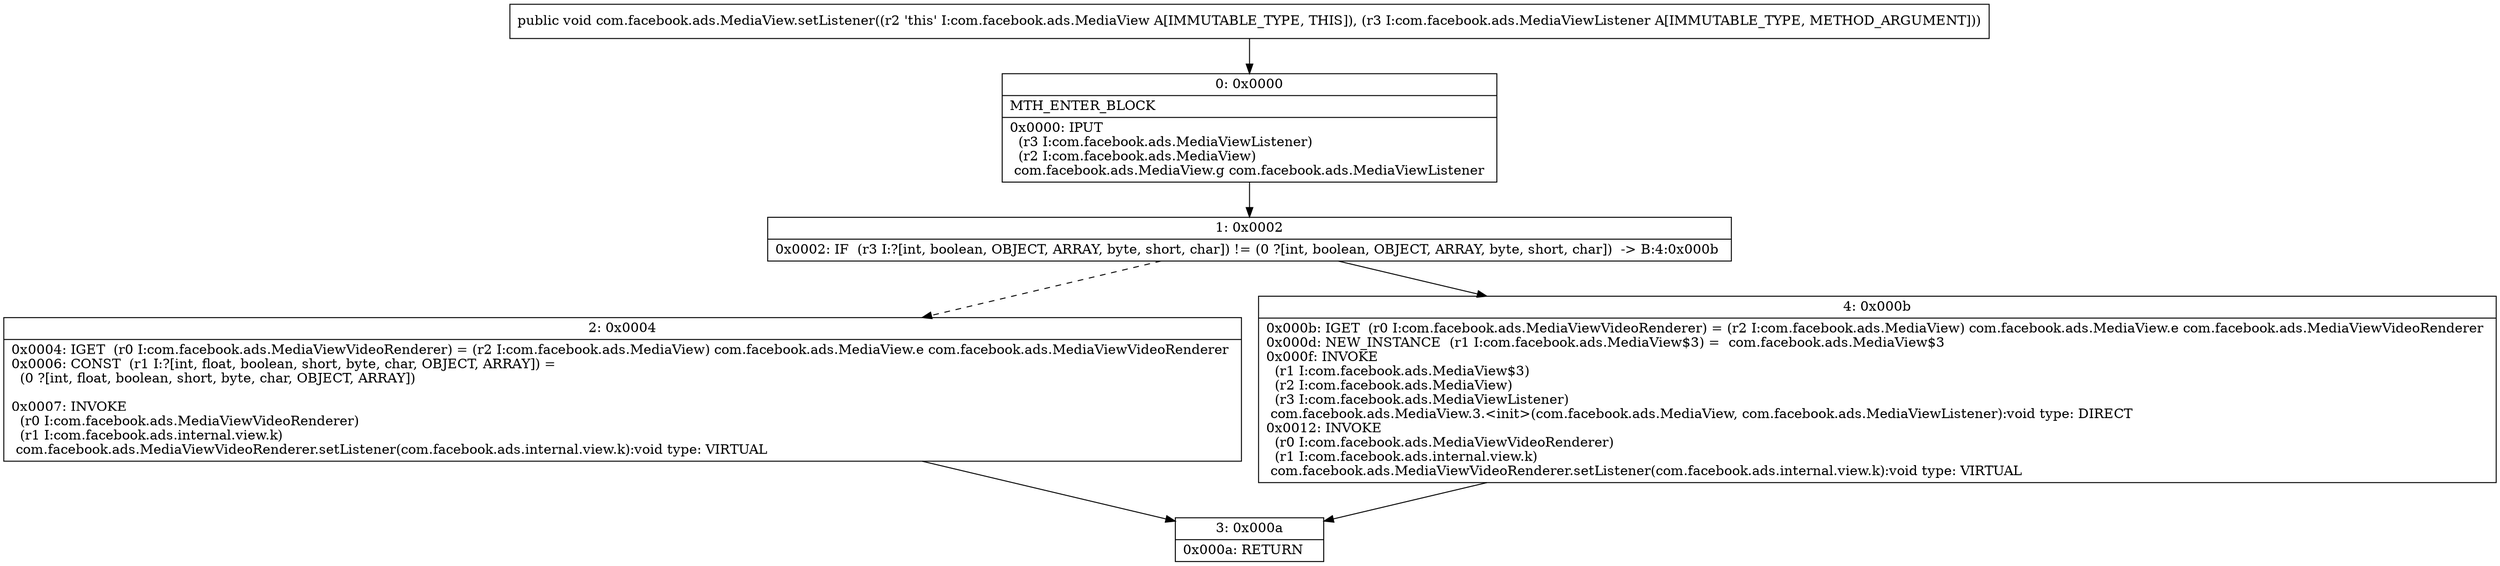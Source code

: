 digraph "CFG forcom.facebook.ads.MediaView.setListener(Lcom\/facebook\/ads\/MediaViewListener;)V" {
Node_0 [shape=record,label="{0\:\ 0x0000|MTH_ENTER_BLOCK\l|0x0000: IPUT  \l  (r3 I:com.facebook.ads.MediaViewListener)\l  (r2 I:com.facebook.ads.MediaView)\l com.facebook.ads.MediaView.g com.facebook.ads.MediaViewListener \l}"];
Node_1 [shape=record,label="{1\:\ 0x0002|0x0002: IF  (r3 I:?[int, boolean, OBJECT, ARRAY, byte, short, char]) != (0 ?[int, boolean, OBJECT, ARRAY, byte, short, char])  \-\> B:4:0x000b \l}"];
Node_2 [shape=record,label="{2\:\ 0x0004|0x0004: IGET  (r0 I:com.facebook.ads.MediaViewVideoRenderer) = (r2 I:com.facebook.ads.MediaView) com.facebook.ads.MediaView.e com.facebook.ads.MediaViewVideoRenderer \l0x0006: CONST  (r1 I:?[int, float, boolean, short, byte, char, OBJECT, ARRAY]) = \l  (0 ?[int, float, boolean, short, byte, char, OBJECT, ARRAY])\l \l0x0007: INVOKE  \l  (r0 I:com.facebook.ads.MediaViewVideoRenderer)\l  (r1 I:com.facebook.ads.internal.view.k)\l com.facebook.ads.MediaViewVideoRenderer.setListener(com.facebook.ads.internal.view.k):void type: VIRTUAL \l}"];
Node_3 [shape=record,label="{3\:\ 0x000a|0x000a: RETURN   \l}"];
Node_4 [shape=record,label="{4\:\ 0x000b|0x000b: IGET  (r0 I:com.facebook.ads.MediaViewVideoRenderer) = (r2 I:com.facebook.ads.MediaView) com.facebook.ads.MediaView.e com.facebook.ads.MediaViewVideoRenderer \l0x000d: NEW_INSTANCE  (r1 I:com.facebook.ads.MediaView$3) =  com.facebook.ads.MediaView$3 \l0x000f: INVOKE  \l  (r1 I:com.facebook.ads.MediaView$3)\l  (r2 I:com.facebook.ads.MediaView)\l  (r3 I:com.facebook.ads.MediaViewListener)\l com.facebook.ads.MediaView.3.\<init\>(com.facebook.ads.MediaView, com.facebook.ads.MediaViewListener):void type: DIRECT \l0x0012: INVOKE  \l  (r0 I:com.facebook.ads.MediaViewVideoRenderer)\l  (r1 I:com.facebook.ads.internal.view.k)\l com.facebook.ads.MediaViewVideoRenderer.setListener(com.facebook.ads.internal.view.k):void type: VIRTUAL \l}"];
MethodNode[shape=record,label="{public void com.facebook.ads.MediaView.setListener((r2 'this' I:com.facebook.ads.MediaView A[IMMUTABLE_TYPE, THIS]), (r3 I:com.facebook.ads.MediaViewListener A[IMMUTABLE_TYPE, METHOD_ARGUMENT])) }"];
MethodNode -> Node_0;
Node_0 -> Node_1;
Node_1 -> Node_2[style=dashed];
Node_1 -> Node_4;
Node_2 -> Node_3;
Node_4 -> Node_3;
}

